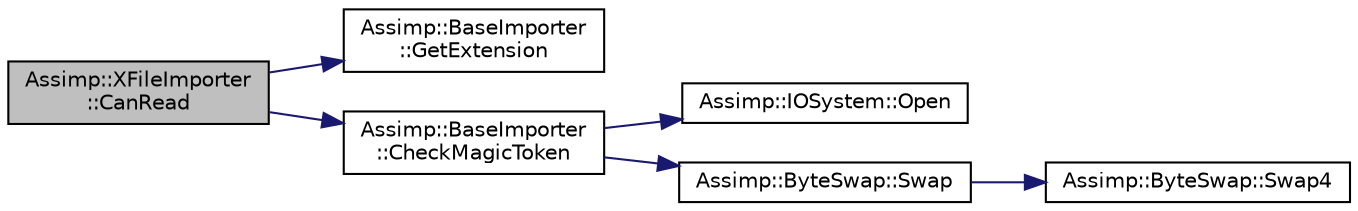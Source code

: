 digraph "Assimp::XFileImporter::CanRead"
{
  edge [fontname="Helvetica",fontsize="10",labelfontname="Helvetica",labelfontsize="10"];
  node [fontname="Helvetica",fontsize="10",shape=record];
  rankdir="LR";
  Node1 [label="Assimp::XFileImporter\l::CanRead",height=0.2,width=0.4,color="black", fillcolor="grey75", style="filled", fontcolor="black"];
  Node1 -> Node2 [color="midnightblue",fontsize="10",style="solid",fontname="Helvetica"];
  Node2 [label="Assimp::BaseImporter\l::GetExtension",height=0.2,width=0.4,color="black", fillcolor="white", style="filled",URL="$class_assimp_1_1_base_importer.html#a3954284d75f9fe30f5ff1758ecd2faeb",tooltip="Extract file extension from a string. "];
  Node1 -> Node3 [color="midnightblue",fontsize="10",style="solid",fontname="Helvetica"];
  Node3 [label="Assimp::BaseImporter\l::CheckMagicToken",height=0.2,width=0.4,color="black", fillcolor="white", style="filled",URL="$class_assimp_1_1_base_importer.html#a32623af462fcf73fd3c665ca4d866d0f",tooltip="Check whether a file starts with one or more magic tokens. "];
  Node3 -> Node4 [color="midnightblue",fontsize="10",style="solid",fontname="Helvetica"];
  Node4 [label="Assimp::IOSystem::Open",height=0.2,width=0.4,color="black", fillcolor="white", style="filled",URL="$class_assimp_1_1_i_o_system.html#ac512ece3b0701de5682553007a4c0816",tooltip="Open a new file with a given path. "];
  Node3 -> Node5 [color="midnightblue",fontsize="10",style="solid",fontname="Helvetica"];
  Node5 [label="Assimp::ByteSwap::Swap",height=0.2,width=0.4,color="black", fillcolor="white", style="filled",URL="$class_assimp_1_1_byte_swap.html#a6e60cdda6ebc1db17759106023f38270"];
  Node5 -> Node6 [color="midnightblue",fontsize="10",style="solid",fontname="Helvetica"];
  Node6 [label="Assimp::ByteSwap::Swap4",height=0.2,width=0.4,color="black", fillcolor="white", style="filled",URL="$class_assimp_1_1_byte_swap.html#a6717939ed8be817f262515c3c1ae2d77"];
}
